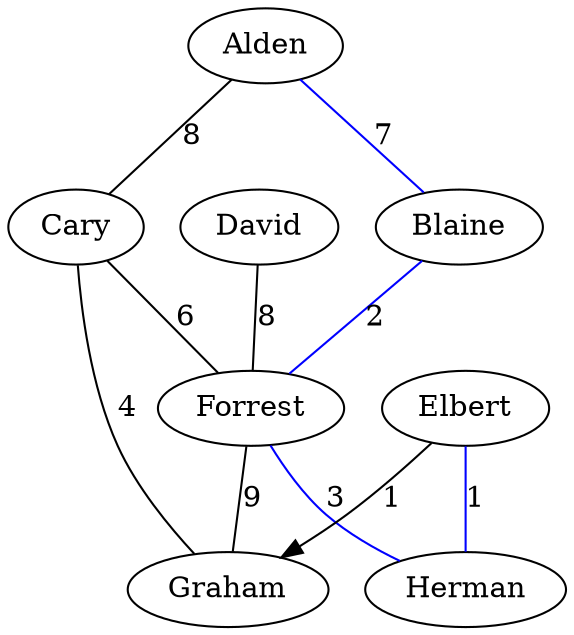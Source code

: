 digraph {
	Alden; Blaine; Cary; Forrest; Graham; David; Herman; Elbert

	subgraph Rel1 {
		edge[dir = none, color = black]
		Elbert -> Herman [label=1, color=blue];
		Alden -> Blaine [label=7, color=blue];
		Alden -> Cary [label=8];
		Blaine -> Forrest [label=2, color=blue];
		Cary -> Forrest [label=6];
		Cary -> Graham [label=4];
		Forrest -> Graham [label=9];
		Forrest -> Herman [label=3, color=blue];
		David -> Forrest [label=8];
	}

	subgraph Rel2 {
		edge [color=black]
		Elbert -> Graham [label=1];
	}
}
